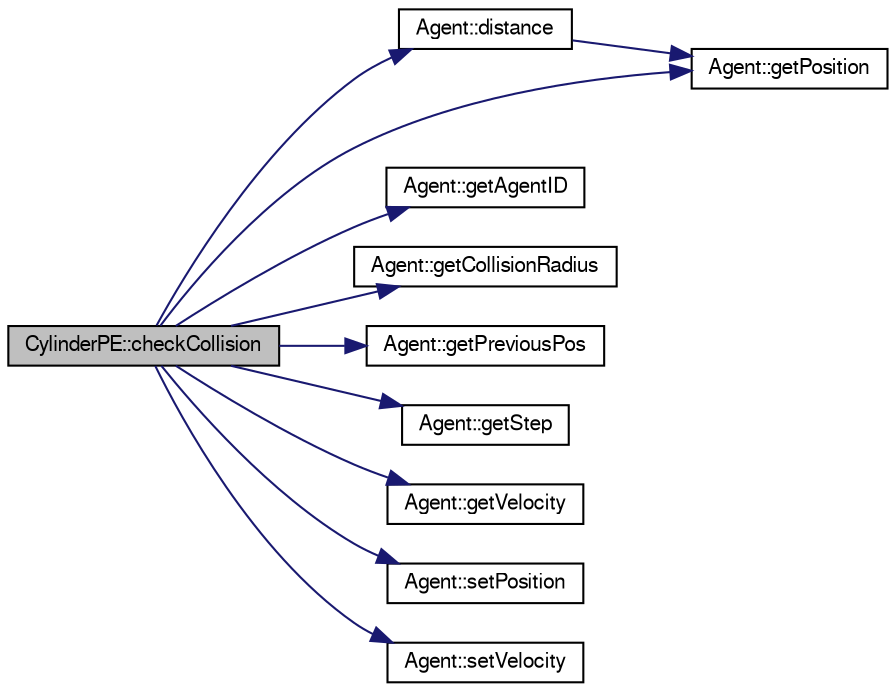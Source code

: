 digraph "CylinderPE::checkCollision"
{
  edge [fontname="FreeSans",fontsize="10",labelfontname="FreeSans",labelfontsize="10"];
  node [fontname="FreeSans",fontsize="10",shape=record];
  rankdir="LR";
  Node1 [label="CylinderPE::checkCollision",height=0.2,width=0.4,color="black", fillcolor="grey75", style="filled" fontcolor="black"];
  Node1 -> Node2 [color="midnightblue",fontsize="10",style="solid",fontname="FreeSans"];
  Node2 [label="Agent::distance",height=0.2,width=0.4,color="black", fillcolor="white", style="filled",URL="$class_agent.html#a932a6271567e4905f3279f68f21c3d6c",tooltip="Calculates the distance with _agent. "];
  Node2 -> Node3 [color="midnightblue",fontsize="10",style="solid",fontname="FreeSans"];
  Node3 [label="Agent::getPosition",height=0.2,width=0.4,color="black", fillcolor="white", style="filled",URL="$class_agent.html#a00178e547698aefa61a5644727d1ab39"];
  Node1 -> Node4 [color="midnightblue",fontsize="10",style="solid",fontname="FreeSans"];
  Node4 [label="Agent::getAgentID",height=0.2,width=0.4,color="black", fillcolor="white", style="filled",URL="$class_agent.html#a0dc6f9fdb722fddfc12c20806f062cd0"];
  Node1 -> Node5 [color="midnightblue",fontsize="10",style="solid",fontname="FreeSans"];
  Node5 [label="Agent::getCollisionRadius",height=0.2,width=0.4,color="black", fillcolor="white", style="filled",URL="$class_agent.html#a1ee4db62d5f0fee104ce3d0799c91610"];
  Node1 -> Node3 [color="midnightblue",fontsize="10",style="solid",fontname="FreeSans"];
  Node1 -> Node6 [color="midnightblue",fontsize="10",style="solid",fontname="FreeSans"];
  Node6 [label="Agent::getPreviousPos",height=0.2,width=0.4,color="black", fillcolor="white", style="filled",URL="$class_agent.html#ac3479c22d620e757cf4f8f41d0465cf6"];
  Node1 -> Node7 [color="midnightblue",fontsize="10",style="solid",fontname="FreeSans"];
  Node7 [label="Agent::getStep",height=0.2,width=0.4,color="black", fillcolor="white", style="filled",URL="$class_agent.html#a537e126032d2acd838c0b4ab6b74f4cc"];
  Node1 -> Node8 [color="midnightblue",fontsize="10",style="solid",fontname="FreeSans"];
  Node8 [label="Agent::getVelocity",height=0.2,width=0.4,color="black", fillcolor="white", style="filled",URL="$class_agent.html#ae809b15253df2701fbf1e2148156f205"];
  Node1 -> Node9 [color="midnightblue",fontsize="10",style="solid",fontname="FreeSans"];
  Node9 [label="Agent::setPosition",height=0.2,width=0.4,color="black", fillcolor="white", style="filled",URL="$class_agent.html#a178323b7ee20be61d8e607294632427e"];
  Node1 -> Node10 [color="midnightblue",fontsize="10",style="solid",fontname="FreeSans"];
  Node10 [label="Agent::setVelocity",height=0.2,width=0.4,color="black", fillcolor="white", style="filled",URL="$class_agent.html#a4fe9f9edc8483aa54c46b0cd172eb5cd"];
}
